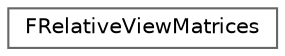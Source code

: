 digraph "Graphical Class Hierarchy"
{
 // INTERACTIVE_SVG=YES
 // LATEX_PDF_SIZE
  bgcolor="transparent";
  edge [fontname=Helvetica,fontsize=10,labelfontname=Helvetica,labelfontsize=10];
  node [fontname=Helvetica,fontsize=10,shape=box,height=0.2,width=0.4];
  rankdir="LR";
  Node0 [id="Node000000",label="FRelativeViewMatrices",height=0.2,width=0.4,color="grey40", fillcolor="white", style="filled",URL="$db/d33/structFRelativeViewMatrices.html",tooltip="Various view matrices stored as floats, along with LWC tile position, suitable for sending to GPU."];
}
